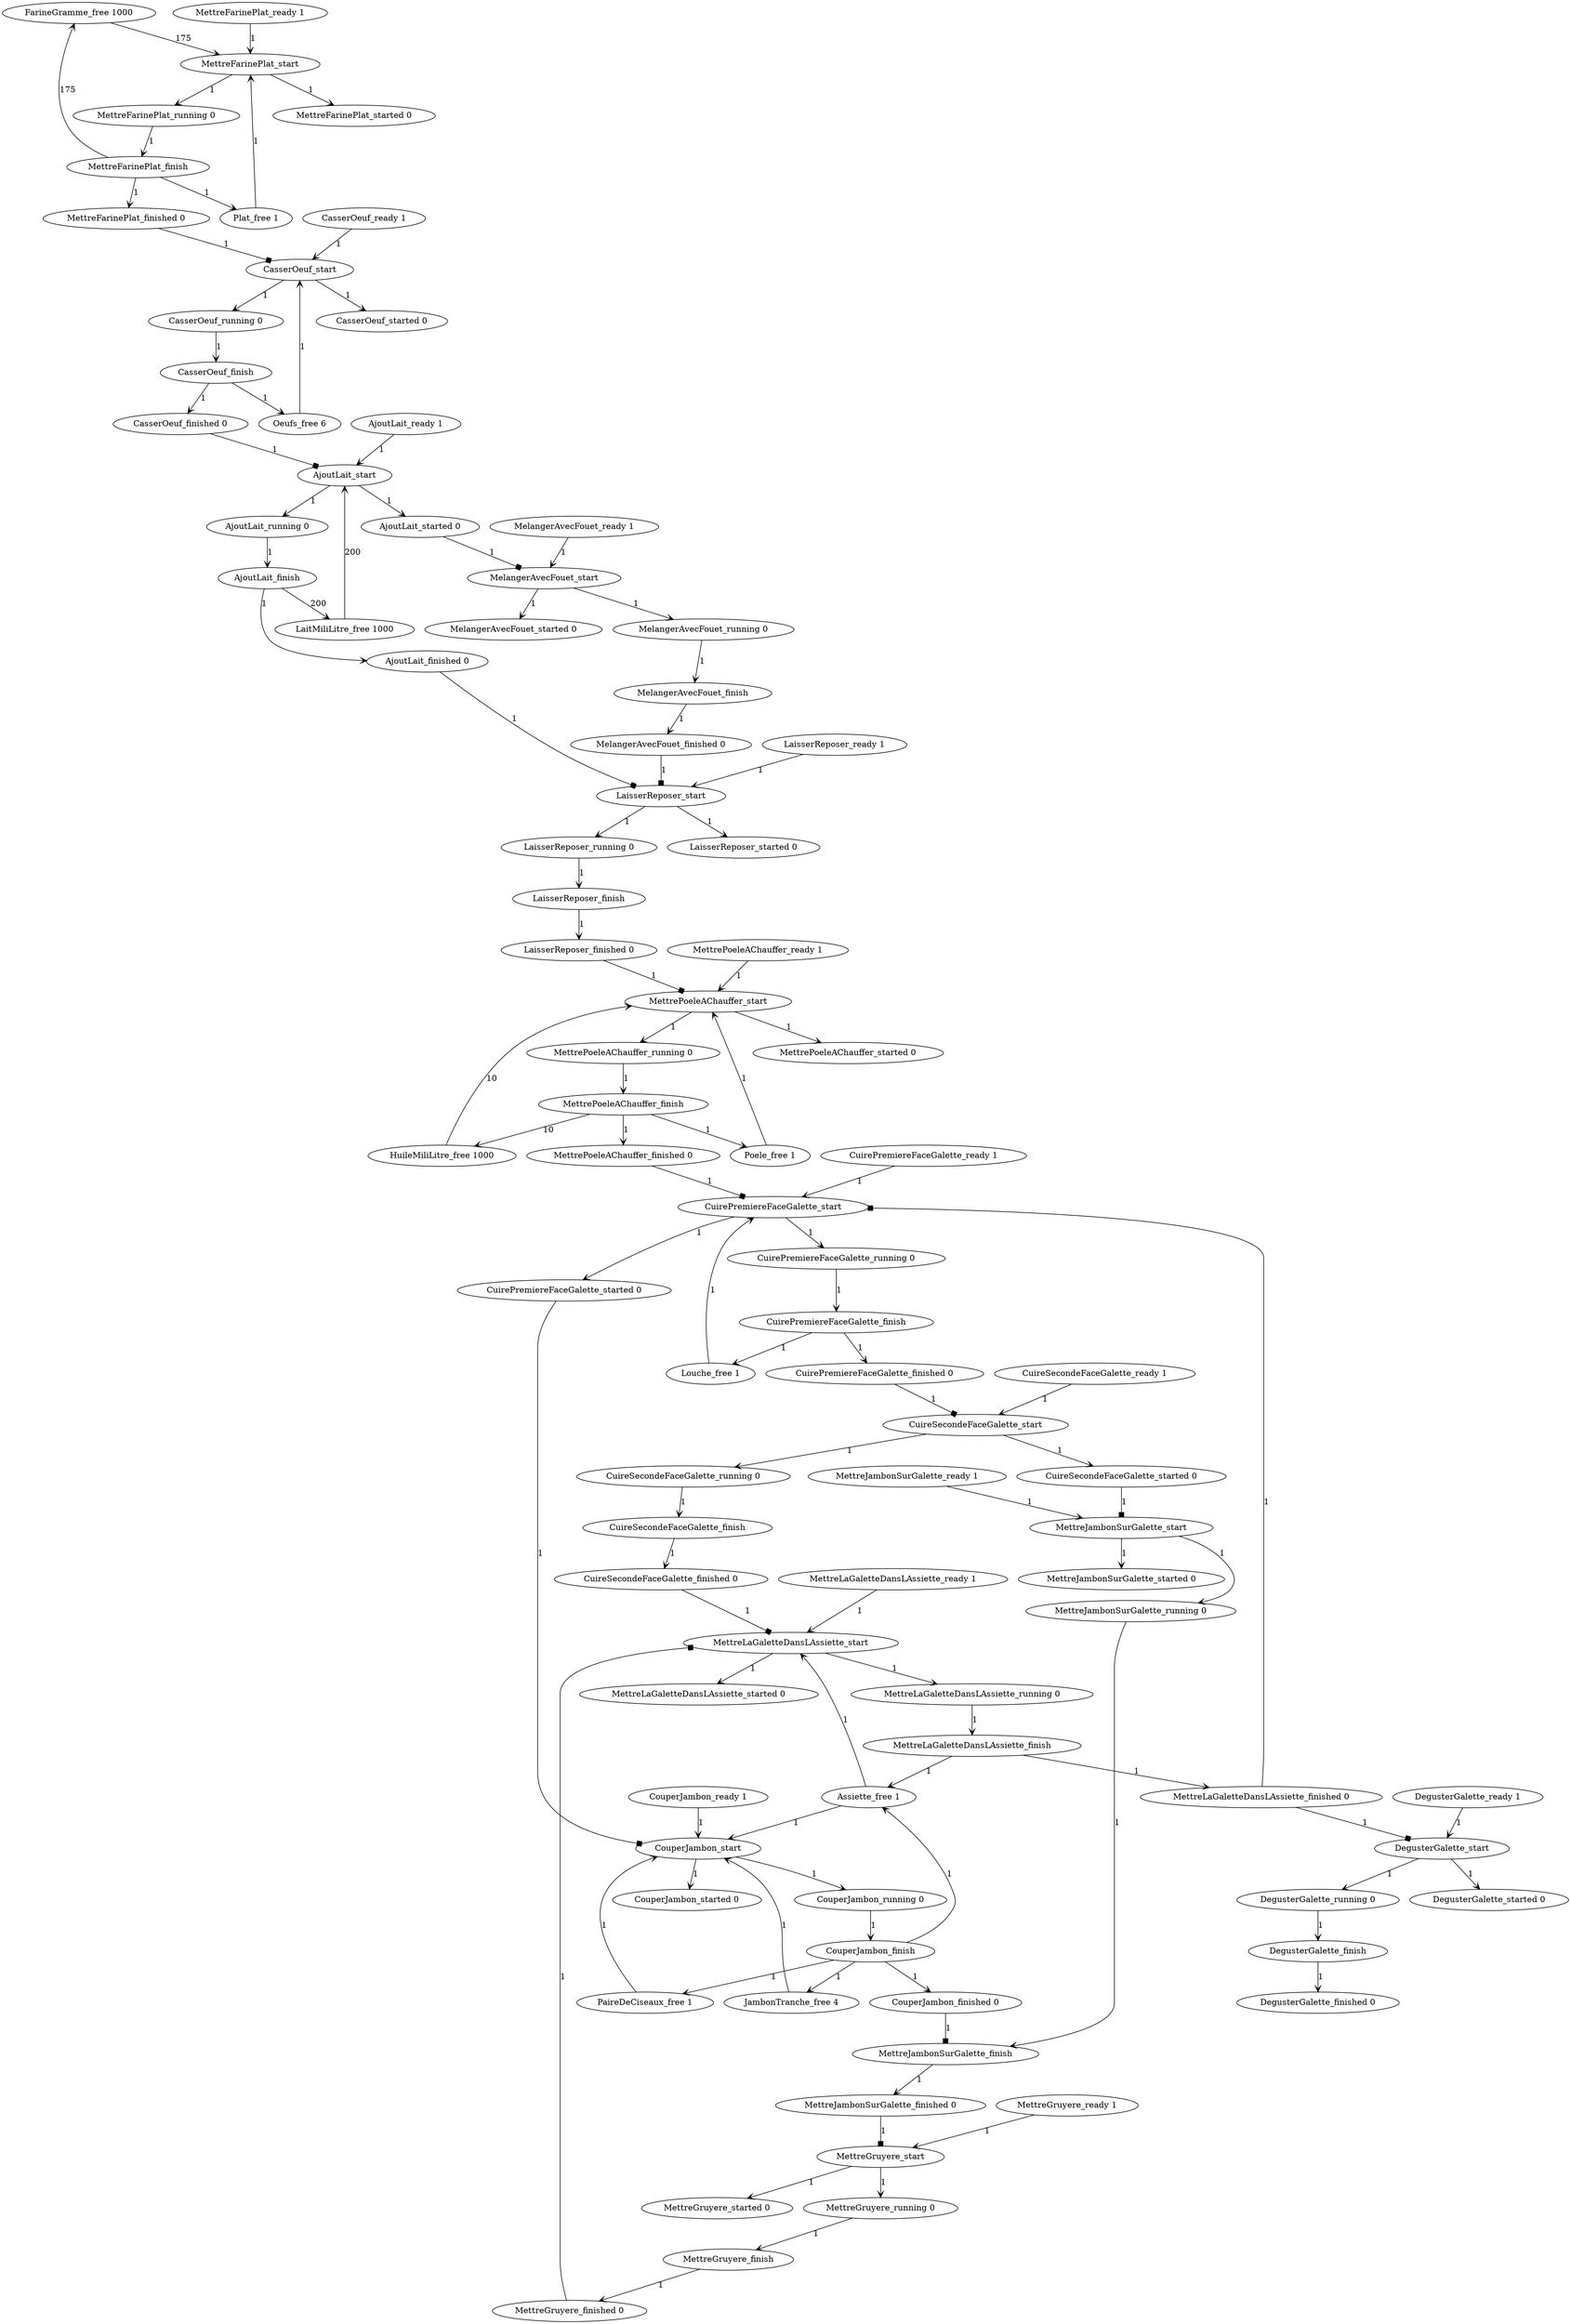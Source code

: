 digraph PreparationGaletteJambonFromage {
	"FarineGramme_free 1000" -> MettreFarinePlat_start [label=175 arrowhead=vee]
			
	"Oeufs_free 6" -> CasserOeuf_start [label=1 arrowhead=vee]
			
	"LaitMiliLitre_free 1000" -> AjoutLait_start [label=200 arrowhead=vee]
			
	"JambonTranche_free 4" -> CouperJambon_start [label=1 arrowhead=vee]
			
	"HuileMiliLitre_free 1000" -> MettrePoeleAChauffer_start [label=10 arrowhead=vee]
			
	"Louche_free 1" -> CuirePremiereFaceGalette_start [label=1 arrowhead=vee]
			
	"PaireDeCiseaux_free 1" -> CouperJambon_start [label=1 arrowhead=vee]
			
	"Plat_free 1" -> MettreFarinePlat_start [label=1 arrowhead=vee]
			
	"Poele_free 1" -> MettrePoeleAChauffer_start [label=1 arrowhead=vee]
			
	"Assiette_free 1" -> CouperJambon_start [label=1 arrowhead=vee]
			
	"Assiette_free 1" -> MettreLaGaletteDansLAssiette_start [label=1 arrowhead=vee]
			
	"MettreFarinePlat_ready 1" -> MettreFarinePlat_start [label=1 arrowhead=vee]
			
	"MettreFarinePlat_running 0" -> MettreFarinePlat_finish [label=1 arrowhead=vee]
			
	"MettreFarinePlat_finished 0" -> CasserOeuf_start [label=1 arrowhead=box]
			
	"CasserOeuf_ready 1" -> CasserOeuf_start [label=1 arrowhead=vee]
			
	"CasserOeuf_running 0" -> CasserOeuf_finish [label=1 arrowhead=vee]
			
	"CasserOeuf_finished 0" -> AjoutLait_start [label=1 arrowhead=box]
			
	"AjoutLait_ready 1" -> AjoutLait_start [label=1 arrowhead=vee]
			
	"AjoutLait_running 0" -> AjoutLait_finish [label=1 arrowhead=vee]
			
	"AjoutLait_started 0" -> MelangerAvecFouet_start [label=1 arrowhead=box]
			
	"AjoutLait_finished 0" -> LaisserReposer_start [label=1 arrowhead=box]
			
	"MelangerAvecFouet_ready 1" -> MelangerAvecFouet_start [label=1 arrowhead=vee]
			
	"MelangerAvecFouet_running 0" -> MelangerAvecFouet_finish [label=1 arrowhead=vee]
			
	"MelangerAvecFouet_finished 0" -> LaisserReposer_start [label=1 arrowhead=box]
			
	"LaisserReposer_ready 1" -> LaisserReposer_start [label=1 arrowhead=vee]
			
	"LaisserReposer_running 0" -> LaisserReposer_finish [label=1 arrowhead=vee]
			
	"LaisserReposer_finished 0" -> MettrePoeleAChauffer_start [label=1 arrowhead=box]
			
	"MettrePoeleAChauffer_ready 1" -> MettrePoeleAChauffer_start [label=1 arrowhead=vee]
			
	"MettrePoeleAChauffer_running 0" -> MettrePoeleAChauffer_finish [label=1 arrowhead=vee]
			
	"MettrePoeleAChauffer_finished 0" -> CuirePremiereFaceGalette_start [label=1 arrowhead=box]
			
	"CuirePremiereFaceGalette_ready 1" -> CuirePremiereFaceGalette_start [label=1 arrowhead=vee]
			
	"CuirePremiereFaceGalette_running 0" -> CuirePremiereFaceGalette_finish [label=1 arrowhead=vee]
			
	"CuirePremiereFaceGalette_started 0" -> CouperJambon_start [label=1 arrowhead=box]
			
	"CuirePremiereFaceGalette_finished 0" -> CuireSecondeFaceGalette_start [label=1 arrowhead=box]
			
	"CouperJambon_ready 1" -> CouperJambon_start [label=1 arrowhead=vee]
			
	"CouperJambon_running 0" -> CouperJambon_finish [label=1 arrowhead=vee]
			
	"CouperJambon_finished 0" -> MettreJambonSurGalette_finish [label=1 arrowhead=box]
			
	"CuireSecondeFaceGalette_ready 1" -> CuireSecondeFaceGalette_start [label=1 arrowhead=vee]
			
	"CuireSecondeFaceGalette_running 0" -> CuireSecondeFaceGalette_finish [label=1 arrowhead=vee]
			
	"CuireSecondeFaceGalette_started 0" -> MettreJambonSurGalette_start [label=1 arrowhead=box]
			
	"CuireSecondeFaceGalette_finished 0" -> MettreLaGaletteDansLAssiette_start [label=1 arrowhead=box]
			
	"MettreJambonSurGalette_ready 1" -> MettreJambonSurGalette_start [label=1 arrowhead=vee]
			
	"MettreJambonSurGalette_running 0" -> MettreJambonSurGalette_finish [label=1 arrowhead=vee]
			
	"MettreJambonSurGalette_finished 0" -> MettreGruyere_start [label=1 arrowhead=box]
			
	"MettreGruyere_ready 1" -> MettreGruyere_start [label=1 arrowhead=vee]
			
	"MettreGruyere_running 0" -> MettreGruyere_finish [label=1 arrowhead=vee]
			
	"MettreGruyere_finished 0" -> MettreLaGaletteDansLAssiette_start [label=1 arrowhead=box]
			
	"MettreLaGaletteDansLAssiette_ready 1" -> MettreLaGaletteDansLAssiette_start [label=1 arrowhead=vee]
			
	"MettreLaGaletteDansLAssiette_running 0" -> MettreLaGaletteDansLAssiette_finish [label=1 arrowhead=vee]
			
	"MettreLaGaletteDansLAssiette_finished 0" -> DegusterGalette_start [label=1 arrowhead=box]
			
	"MettreLaGaletteDansLAssiette_finished 0" -> CuirePremiereFaceGalette_start [label=1 arrowhead=box]
			
	"DegusterGalette_ready 1" -> DegusterGalette_start [label=1 arrowhead=vee]
			
	"DegusterGalette_running 0" -> DegusterGalette_finish [label=1 arrowhead=vee]
			


	MettreFarinePlat_start -> "MettreFarinePlat_started 0" [label=1 arrowhead=vee]

	MettreFarinePlat_start -> "MettreFarinePlat_running 0" [label=1 arrowhead=vee]

	MettreFarinePlat_finish -> "MettreFarinePlat_finished 0" [label=1 arrowhead=vee]

	MettreFarinePlat_finish -> "Plat_free 1" [label=1 arrowhead=vee]

	MettreFarinePlat_finish -> "FarineGramme_free 1000" [label=175 arrowhead=vee]

	CasserOeuf_start -> "CasserOeuf_started 0" [label=1 arrowhead=vee]

	CasserOeuf_start -> "CasserOeuf_running 0" [label=1 arrowhead=vee]

	CasserOeuf_finish -> "CasserOeuf_finished 0" [label=1 arrowhead=vee]

	CasserOeuf_finish -> "Oeufs_free 6" [label=1 arrowhead=vee]

	AjoutLait_start -> "AjoutLait_started 0" [label=1 arrowhead=vee]

	AjoutLait_start -> "AjoutLait_running 0" [label=1 arrowhead=vee]

	AjoutLait_finish -> "AjoutLait_finished 0" [label=1 arrowhead=vee]

	AjoutLait_finish -> "LaitMiliLitre_free 1000" [label=200 arrowhead=vee]

	MelangerAvecFouet_start -> "MelangerAvecFouet_started 0" [label=1 arrowhead=vee]

	MelangerAvecFouet_start -> "MelangerAvecFouet_running 0" [label=1 arrowhead=vee]

	MelangerAvecFouet_finish -> "MelangerAvecFouet_finished 0" [label=1 arrowhead=vee]

	LaisserReposer_start -> "LaisserReposer_started 0" [label=1 arrowhead=vee]

	LaisserReposer_start -> "LaisserReposer_running 0" [label=1 arrowhead=vee]

	LaisserReposer_finish -> "LaisserReposer_finished 0" [label=1 arrowhead=vee]

	MettrePoeleAChauffer_start -> "MettrePoeleAChauffer_started 0" [label=1 arrowhead=vee]

	MettrePoeleAChauffer_start -> "MettrePoeleAChauffer_running 0" [label=1 arrowhead=vee]

	MettrePoeleAChauffer_finish -> "MettrePoeleAChauffer_finished 0" [label=1 arrowhead=vee]

	MettrePoeleAChauffer_finish -> "HuileMiliLitre_free 1000" [label=10 arrowhead=vee]

	MettrePoeleAChauffer_finish -> "Poele_free 1" [label=1 arrowhead=vee]

	CuirePremiereFaceGalette_start -> "CuirePremiereFaceGalette_started 0" [label=1 arrowhead=vee]

	CuirePremiereFaceGalette_start -> "CuirePremiereFaceGalette_running 0" [label=1 arrowhead=vee]

	CuirePremiereFaceGalette_finish -> "CuirePremiereFaceGalette_finished 0" [label=1 arrowhead=vee]

	CuirePremiereFaceGalette_finish -> "Louche_free 1" [label=1 arrowhead=vee]

	CouperJambon_start -> "CouperJambon_started 0" [label=1 arrowhead=vee]

	CouperJambon_start -> "CouperJambon_running 0" [label=1 arrowhead=vee]

	CouperJambon_finish -> "CouperJambon_finished 0" [label=1 arrowhead=vee]

	CouperJambon_finish -> "JambonTranche_free 4" [label=1 arrowhead=vee]

	CouperJambon_finish -> "Assiette_free 1" [label=1 arrowhead=vee]

	CouperJambon_finish -> "PaireDeCiseaux_free 1" [label=1 arrowhead=vee]

	CuireSecondeFaceGalette_start -> "CuireSecondeFaceGalette_started 0" [label=1 arrowhead=vee]

	CuireSecondeFaceGalette_start -> "CuireSecondeFaceGalette_running 0" [label=1 arrowhead=vee]

	CuireSecondeFaceGalette_finish -> "CuireSecondeFaceGalette_finished 0" [label=1 arrowhead=vee]

	MettreJambonSurGalette_start -> "MettreJambonSurGalette_started 0" [label=1 arrowhead=vee]

	MettreJambonSurGalette_start -> "MettreJambonSurGalette_running 0" [label=1 arrowhead=vee]

	MettreJambonSurGalette_finish -> "MettreJambonSurGalette_finished 0" [label=1 arrowhead=vee]

	MettreGruyere_start -> "MettreGruyere_started 0" [label=1 arrowhead=vee]

	MettreGruyere_start -> "MettreGruyere_running 0" [label=1 arrowhead=vee]

	MettreGruyere_finish -> "MettreGruyere_finished 0" [label=1 arrowhead=vee]

	MettreLaGaletteDansLAssiette_start -> "MettreLaGaletteDansLAssiette_started 0" [label=1 arrowhead=vee]

	MettreLaGaletteDansLAssiette_start -> "MettreLaGaletteDansLAssiette_running 0" [label=1 arrowhead=vee]

	MettreLaGaletteDansLAssiette_finish -> "MettreLaGaletteDansLAssiette_finished 0" [label=1 arrowhead=vee]

	MettreLaGaletteDansLAssiette_finish -> "Assiette_free 1" [label=1 arrowhead=vee]

	DegusterGalette_start -> "DegusterGalette_started 0" [label=1 arrowhead=vee]

	DegusterGalette_start -> "DegusterGalette_running 0" [label=1 arrowhead=vee]

	DegusterGalette_finish -> "DegusterGalette_finished 0" [label=1 arrowhead=vee]



}
